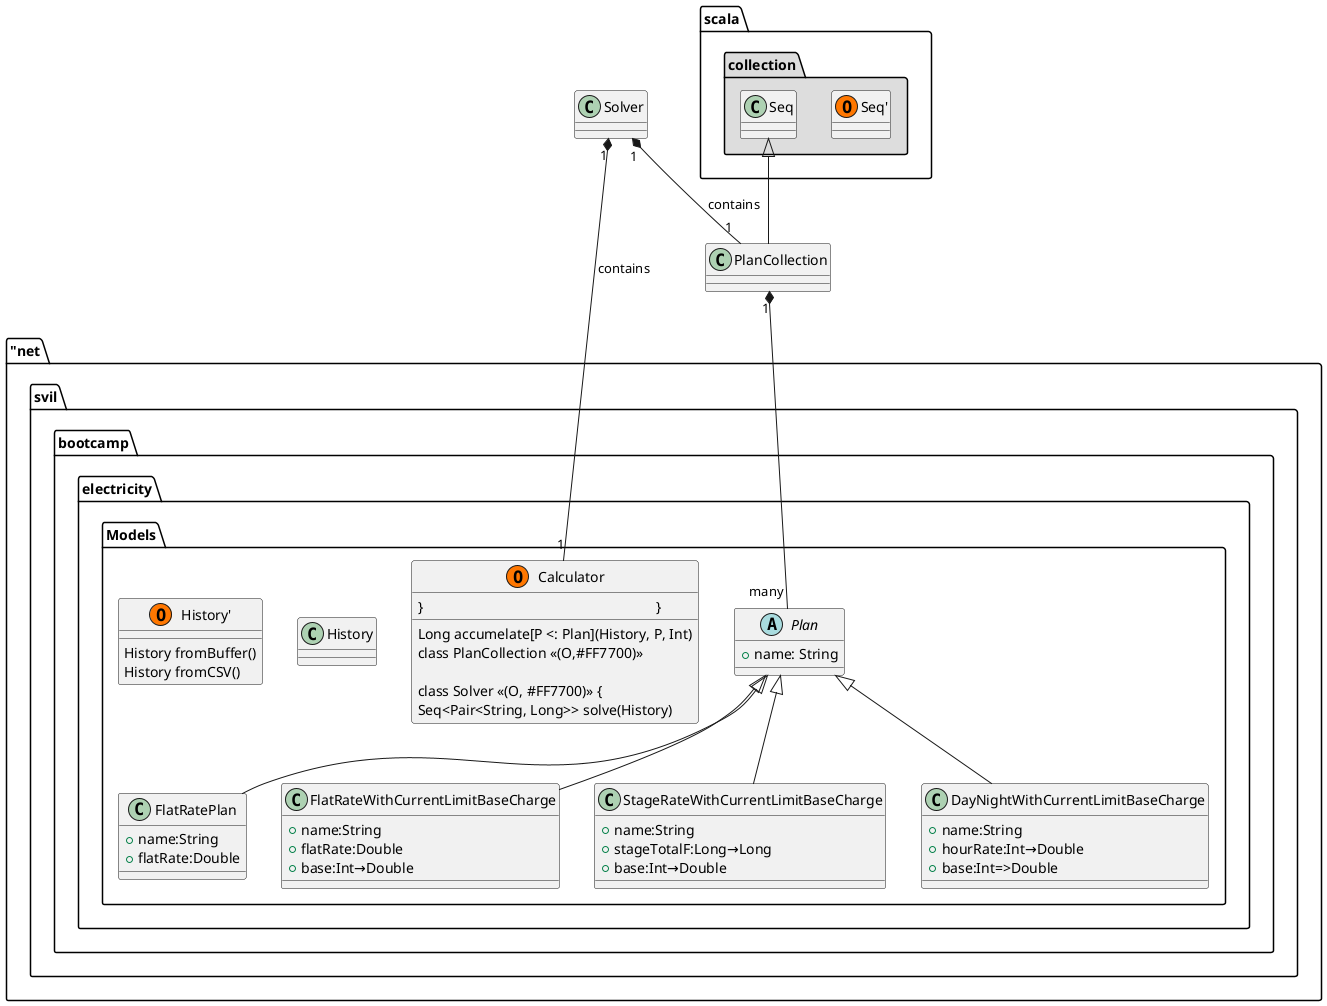 @startuml
package "scala.collection" #DDDDDD{
    class Seq' << (O,#FF7700)>>
    class Seq
}

package "net.svil.bootcamp.electricity.Models{
    abstract class Plan {
        + name: String
    }

    class FlatRatePlan {
        + name:String
        + flatRate:Double
    }
    class FlatRateWithCurrentLimitBaseCharge {
        + name:String
        + flatRate:Double
        + base:Int→Double
    }
    class StageRateWithCurrentLimitBaseCharge {
        + name:String
        + stageTotalF:Long→Long
        + base:Int→Double
    }
    class DayNightWithCurrentLimitBaseCharge{
        + name:String
        + hourRate:Int→Double
        + base:Int=>Double
    }
    class Calculator << (O,#FF7700)>> {
        Long accumelate[P <: Plan](History, P, Int)
    }                                                                }

    class PlanCollection << (O,#FF7700)>>

    class Solver << (O, #FF7700) >> {
        Seq<Pair<String, Long>> solve(History)
    }

    class History

    class History' << (O, #FF7700>>{
        History fromBuffer()
        History fromCSV()
    }
}

PlanCollection "1" *-- "many" Plan
Solver "1" *-- "1" Calculator: contains
Solver "1" *-- "1" PlanCollection:contains
Seq <|-- PlanCollection

Plan <|-- FlatRatePlan
Plan <|-- FlatRateWithCurrentLimitBaseCharge
Plan <|-- StageRateWithCurrentLimitBaseCharge
Plan <|-- DayNightWithCurrentLimitBaseCharge
@enduml